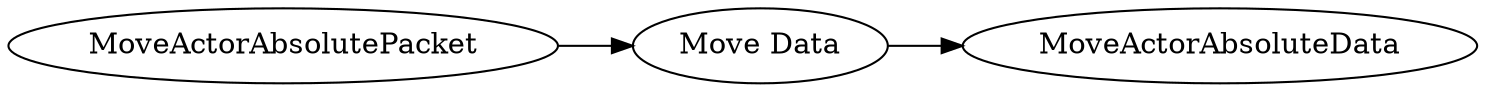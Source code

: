 digraph "MoveActorAbsolutePacket" {
rankdir = LR
0
0 -> 1
1 -> 15

0 [label="MoveActorAbsolutePacket",comment="name: \"MoveActorAbsolutePacket\", typeName: \"\", id: 0, branchId: 18, recurseId: -1, attributes: 0, notes: \"\""];
1 [label="Move Data",comment="name: \"Move Data\", typeName: \"MoveActorAbsoluteData\", id: 1, branchId: 0, recurseId: -1, attributes: 256, notes: \"\""];
15 [label="MoveActorAbsoluteData",comment="name: \"MoveActorAbsoluteData\", typeName: \"\", id: 15, branchId: 0, recurseId: -1, attributes: 512, notes: \"\""];
{ rank = max;15}

}
